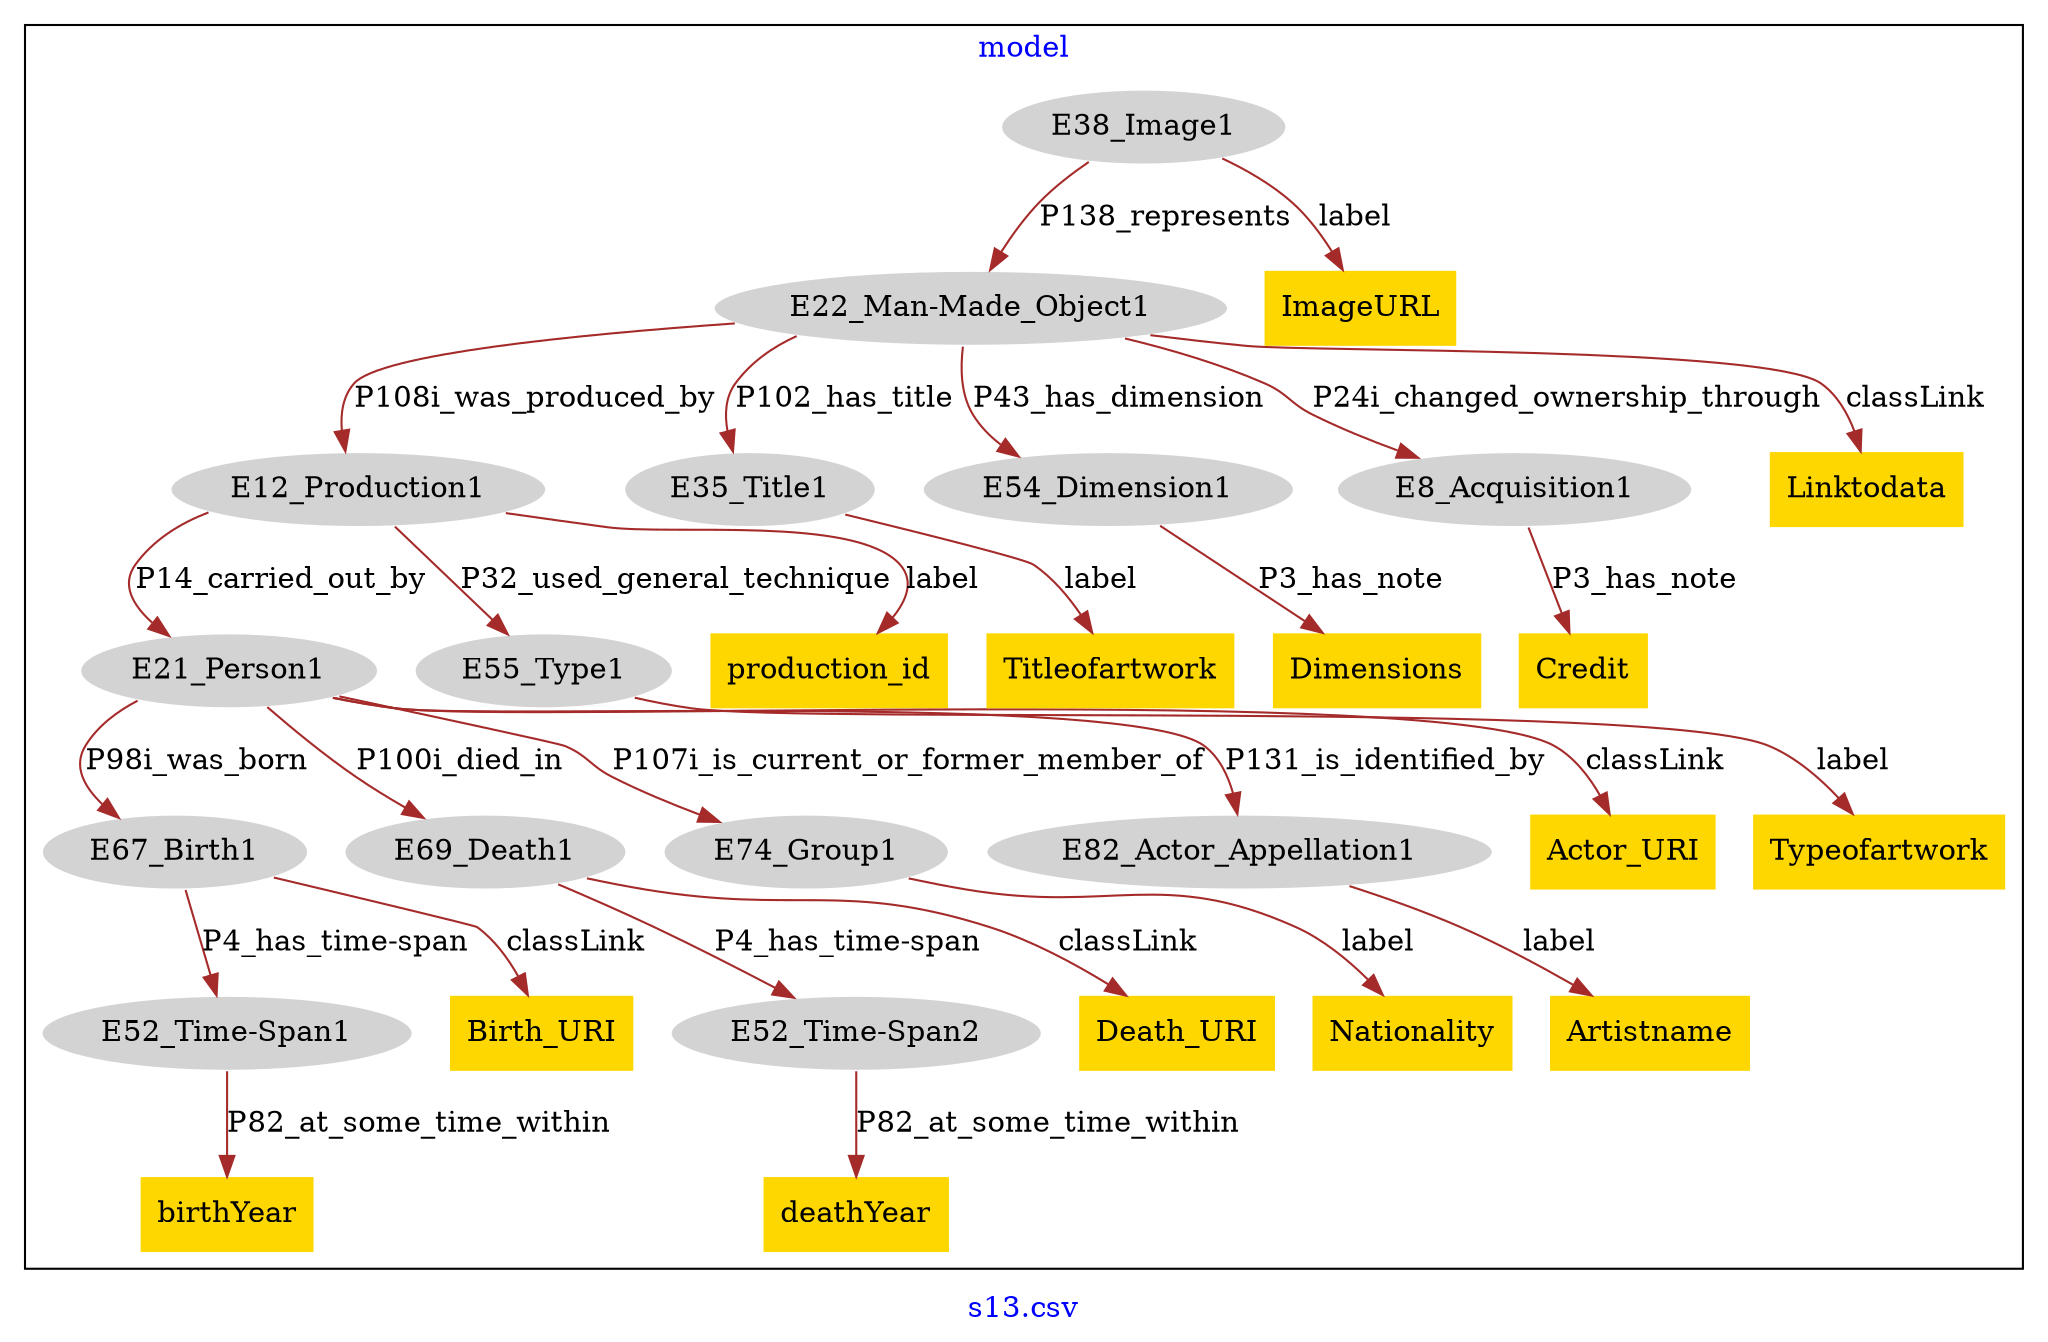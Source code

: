 digraph n0 {
fontcolor="blue"
remincross="true"
label="s13.csv"
subgraph cluster {
label="model"
n2[style="filled",color="white",fillcolor="lightgray",label="E12_Production1"];
n3[style="filled",color="white",fillcolor="lightgray",label="E21_Person1"];
n4[style="filled",color="white",fillcolor="lightgray",label="E55_Type1"];
n5[style="filled",color="white",fillcolor="lightgray",label="E67_Birth1"];
n6[style="filled",color="white",fillcolor="lightgray",label="E69_Death1"];
n7[style="filled",color="white",fillcolor="lightgray",label="E74_Group1"];
n8[style="filled",color="white",fillcolor="lightgray",label="E82_Actor_Appellation1"];
n9[style="filled",color="white",fillcolor="lightgray",label="E22_Man-Made_Object1"];
n10[style="filled",color="white",fillcolor="lightgray",label="E35_Title1"];
n11[style="filled",color="white",fillcolor="lightgray",label="E54_Dimension1"];
n12[style="filled",color="white",fillcolor="lightgray",label="E8_Acquisition1"];
n13[style="filled",color="white",fillcolor="lightgray",label="E38_Image1"];
n14[style="filled",color="white",fillcolor="lightgray",label="E52_Time-Span1"];
n15[style="filled",color="white",fillcolor="lightgray",label="E52_Time-Span2"];
n16[shape="plaintext",style="filled",fillcolor="gold",label="Titleofartwork"];
n17[shape="plaintext",style="filled",fillcolor="gold",label="deathYear"];
n18[shape="plaintext",style="filled",fillcolor="gold",label="Dimensions"];
n19[shape="plaintext",style="filled",fillcolor="gold",label="Typeofartwork"];
n20[shape="plaintext",style="filled",fillcolor="gold",label="ImageURL"];
n21[shape="plaintext",style="filled",fillcolor="gold",label="Birth_URI"];
n22[shape="plaintext",style="filled",fillcolor="gold",label="Credit"];
n23[shape="plaintext",style="filled",fillcolor="gold",label="Actor_URI"];
n24[shape="plaintext",style="filled",fillcolor="gold",label="production_id"];
n25[shape="plaintext",style="filled",fillcolor="gold",label="Artistname"];
n26[shape="plaintext",style="filled",fillcolor="gold",label="Linktodata"];
n27[shape="plaintext",style="filled",fillcolor="gold",label="birthYear"];
n28[shape="plaintext",style="filled",fillcolor="gold",label="Nationality"];
n29[shape="plaintext",style="filled",fillcolor="gold",label="Death_URI"];
}
n2 -> n3[color="brown",fontcolor="black",label="P14_carried_out_by"]
n2 -> n4[color="brown",fontcolor="black",label="P32_used_general_technique"]
n3 -> n5[color="brown",fontcolor="black",label="P98i_was_born"]
n3 -> n6[color="brown",fontcolor="black",label="P100i_died_in"]
n3 -> n7[color="brown",fontcolor="black",label="P107i_is_current_or_former_member_of"]
n3 -> n8[color="brown",fontcolor="black",label="P131_is_identified_by"]
n9 -> n2[color="brown",fontcolor="black",label="P108i_was_produced_by"]
n9 -> n10[color="brown",fontcolor="black",label="P102_has_title"]
n9 -> n11[color="brown",fontcolor="black",label="P43_has_dimension"]
n9 -> n12[color="brown",fontcolor="black",label="P24i_changed_ownership_through"]
n13 -> n9[color="brown",fontcolor="black",label="P138_represents"]
n5 -> n14[color="brown",fontcolor="black",label="P4_has_time-span"]
n6 -> n15[color="brown",fontcolor="black",label="P4_has_time-span"]
n10 -> n16[color="brown",fontcolor="black",label="label"]
n15 -> n17[color="brown",fontcolor="black",label="P82_at_some_time_within"]
n11 -> n18[color="brown",fontcolor="black",label="P3_has_note"]
n4 -> n19[color="brown",fontcolor="black",label="label"]
n13 -> n20[color="brown",fontcolor="black",label="label"]
n5 -> n21[color="brown",fontcolor="black",label="classLink"]
n12 -> n22[color="brown",fontcolor="black",label="P3_has_note"]
n3 -> n23[color="brown",fontcolor="black",label="classLink"]
n2 -> n24[color="brown",fontcolor="black",label="label"]
n8 -> n25[color="brown",fontcolor="black",label="label"]
n9 -> n26[color="brown",fontcolor="black",label="classLink"]
n14 -> n27[color="brown",fontcolor="black",label="P82_at_some_time_within"]
n7 -> n28[color="brown",fontcolor="black",label="label"]
n6 -> n29[color="brown",fontcolor="black",label="classLink"]
}
